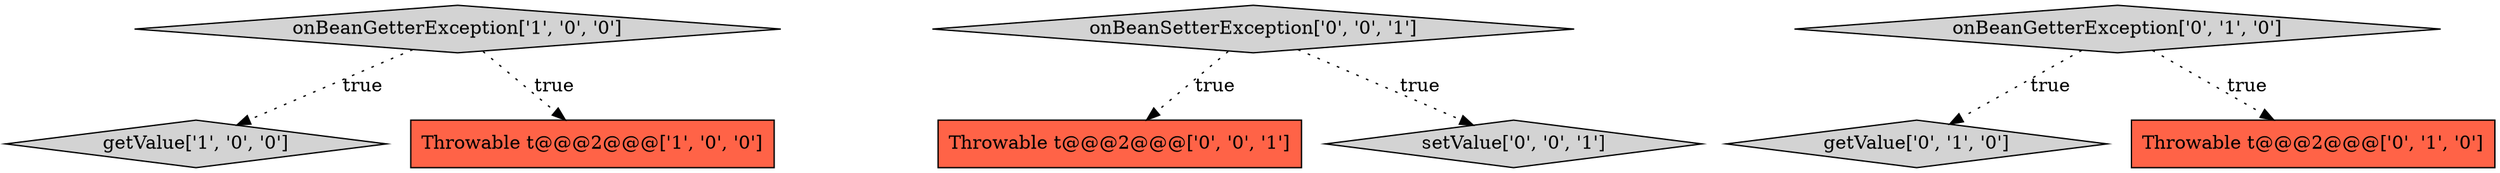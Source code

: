 digraph {
0 [style = filled, label = "getValue['1', '0', '0']", fillcolor = lightgray, shape = diamond image = "AAA0AAABBB1BBB"];
8 [style = filled, label = "onBeanSetterException['0', '0', '1']", fillcolor = lightgray, shape = diamond image = "AAA0AAABBB3BBB"];
2 [style = filled, label = "onBeanGetterException['1', '0', '0']", fillcolor = lightgray, shape = diamond image = "AAA0AAABBB1BBB"];
3 [style = filled, label = "getValue['0', '1', '0']", fillcolor = lightgray, shape = diamond image = "AAA0AAABBB2BBB"];
5 [style = filled, label = "onBeanGetterException['0', '1', '0']", fillcolor = lightgray, shape = diamond image = "AAA0AAABBB2BBB"];
6 [style = filled, label = "Throwable t@@@2@@@['0', '0', '1']", fillcolor = tomato, shape = box image = "AAA0AAABBB3BBB"];
1 [style = filled, label = "Throwable t@@@2@@@['1', '0', '0']", fillcolor = tomato, shape = box image = "AAA0AAABBB1BBB"];
4 [style = filled, label = "Throwable t@@@2@@@['0', '1', '0']", fillcolor = tomato, shape = box image = "AAA0AAABBB2BBB"];
7 [style = filled, label = "setValue['0', '0', '1']", fillcolor = lightgray, shape = diamond image = "AAA0AAABBB3BBB"];
2->1 [style = dotted, label="true"];
8->6 [style = dotted, label="true"];
2->0 [style = dotted, label="true"];
5->4 [style = dotted, label="true"];
8->7 [style = dotted, label="true"];
5->3 [style = dotted, label="true"];
}
